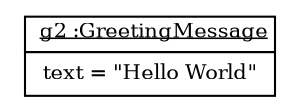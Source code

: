 graph ObjectDiagram {
   node [shape = none, fontsize = 10];
   edge [fontsize = 10];

g2 [label=<<table border='0' cellborder='1' cellspacing='0'> <tr> <td> <u>g2 :GreetingMessage</u></td></tr><tr><td><table border='0' cellborder='0' cellspacing='0'><tr><td>text = "Hello World"</td></tr></table></td></tr></table>>];

}
